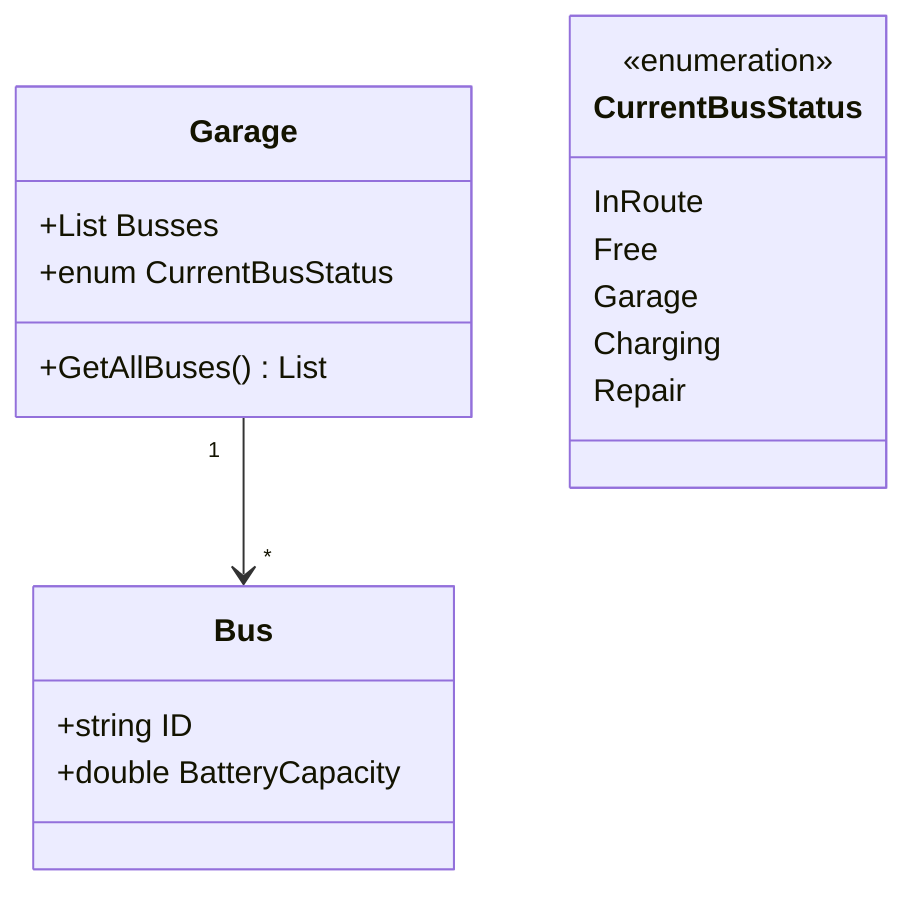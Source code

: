 classDiagram
    class Bus {
        +string ID
        +double BatteryCapacity
    }

    class Garage {
        +List<Bus> Busses
        +enum CurrentBusStatus

        +GetAllBuses() List<Bus>
    }

    class CurrentBusStatus{
        <<enumeration>>
        InRoute
        Free
        Garage
        Charging
        Repair

    }
    
    Garage "1" --> "*" Bus